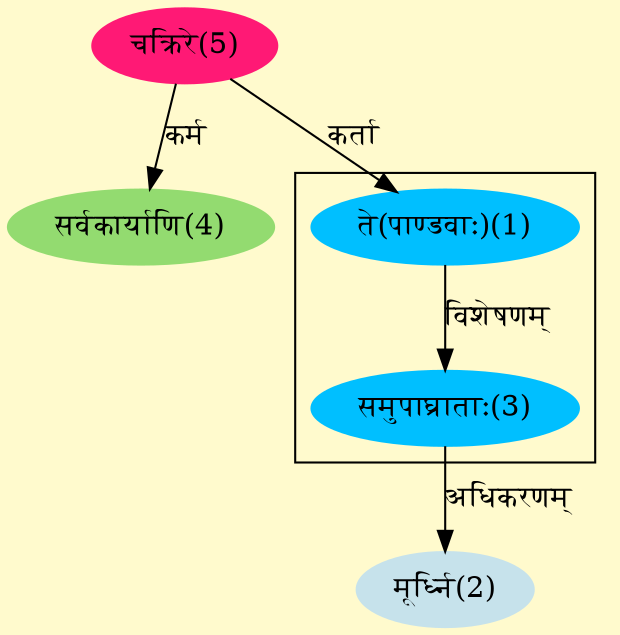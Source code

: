 digraph G{
rankdir=BT;
 compound=true;
 bgcolor="lemonchiffon1";

subgraph cluster_1{
Node3 [style=filled, color="#00BFFF" label = "समुपाघ्राताः(3)"]
Node1 [style=filled, color="#00BFFF" label = "ते(पाण्डवाः)(1)"]

}
Node1 [style=filled, color="#00BFFF" label = "ते(पाण्डवाः)(1)"]
Node5 [style=filled, color="#FF1975" label = "चक्रिरे(5)"]
Node2 [style=filled, color="#C6E2EB" label = "मूर्ध्नि(2)"]
Node3 [style=filled, color="#00BFFF" label = "समुपाघ्राताः(3)"]
Node4 [style=filled, color="#93DB70" label = "सर्वकार्याणि(4)"]
/* Start of Relations section */

Node1 -> Node5 [  label="कर्ता"  dir="back" ]
Node2 -> Node3 [  label="अधिकरणम्"  dir="back" ]
Node3 -> Node1 [  label="विशेषणम्"  dir="back" ]
Node4 -> Node5 [  label="कर्म"  dir="back" ]
}
